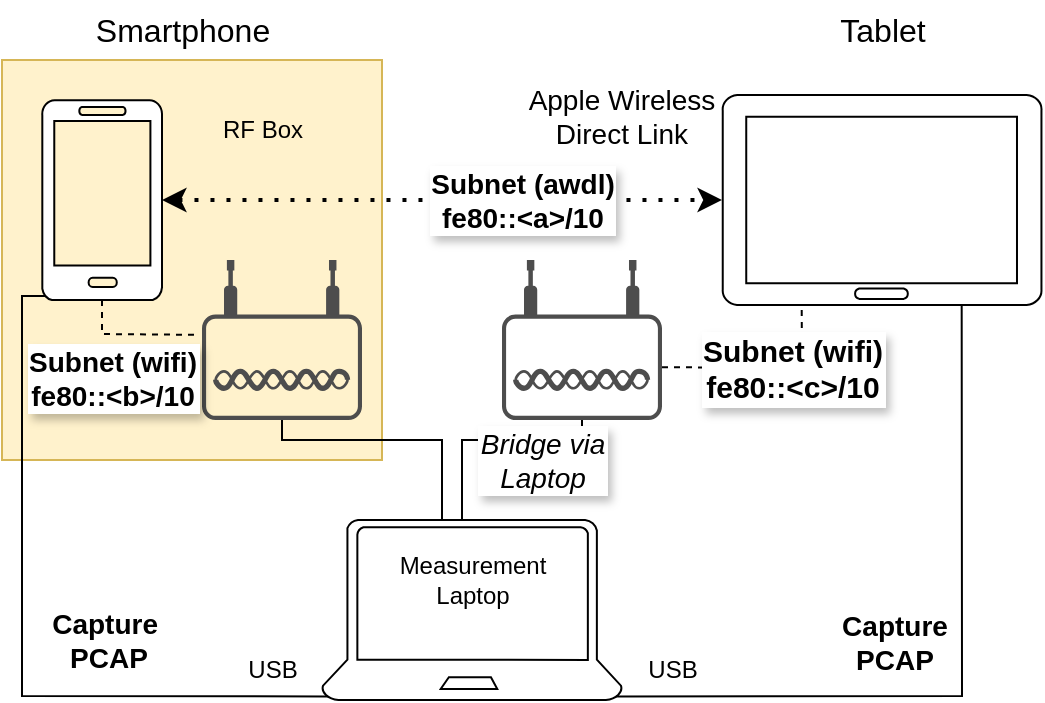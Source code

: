 <mxfile version="24.4.4" type="device">
  <diagram name="Page-1" id="tMPGpnKy-ZowUA-VL0b9">
    <mxGraphModel dx="273" dy="456" grid="1" gridSize="10" guides="1" tooltips="1" connect="1" arrows="1" fold="1" page="1" pageScale="1" pageWidth="850" pageHeight="1100" math="0" shadow="0">
      <root>
        <mxCell id="0" />
        <mxCell id="1" parent="0" />
        <mxCell id="voaq_ugr3uCPQvjhjeNq-1" value="" style="rounded=0;whiteSpace=wrap;html=1;fillColor=#fff2cc;strokeColor=#d6b656;" vertex="1" parent="1">
          <mxGeometry x="40" y="40" width="190" height="200" as="geometry" />
        </mxCell>
        <mxCell id="GLRb8waI0ZLwu5YfJsHA-3" value="" style="verticalLabelPosition=bottom;html=1;verticalAlign=top;align=center;shape=mxgraph.azure.mobile;pointerEvents=1;" parent="1" vertex="1">
          <mxGeometry x="60" y="60" width="60" height="100" as="geometry" />
        </mxCell>
        <mxCell id="GLRb8waI0ZLwu5YfJsHA-5" value="" style="verticalLabelPosition=bottom;html=1;verticalAlign=top;align=center;shape=mxgraph.azure.tablet;pointerEvents=1;" parent="1" vertex="1">
          <mxGeometry x="400" y="57.5" width="160" height="105" as="geometry" />
        </mxCell>
        <mxCell id="voaq_ugr3uCPQvjhjeNq-2" value="RF Box" style="text;html=1;align=center;verticalAlign=middle;resizable=0;points=[];autosize=1;strokeColor=none;fillColor=none;" vertex="1" parent="1">
          <mxGeometry x="140" y="60" width="60" height="30" as="geometry" />
        </mxCell>
        <mxCell id="voaq_ugr3uCPQvjhjeNq-3" value="Subnet (awdl)&lt;br&gt;&lt;div style=&quot;font-size: 14px;&quot;&gt;fe80::&amp;lt;a&amp;gt;/10&lt;br style=&quot;font-size: 14px;&quot;&gt;&lt;/div&gt;" style="endArrow=classic;dashed=1;html=1;dashPattern=1 3;strokeWidth=2;rounded=0;exitX=1;exitY=0.5;exitDx=0;exitDy=0;exitPerimeter=0;entryX=0;entryY=0.5;entryDx=0;entryDy=0;entryPerimeter=0;startArrow=classic;startFill=1;endFill=1;fontStyle=1;fontSize=14;labelBorderColor=#FFFFFF;textShadow=1;spacingLeft=0;spacingRight=0;spacing=2;" edge="1" parent="1" source="GLRb8waI0ZLwu5YfJsHA-3" target="GLRb8waI0ZLwu5YfJsHA-5">
          <mxGeometry x="0.286" width="50" height="50" relative="1" as="geometry">
            <mxPoint x="360" y="250" as="sourcePoint" />
            <mxPoint x="410" y="200" as="targetPoint" />
            <mxPoint as="offset" />
          </mxGeometry>
        </mxCell>
        <mxCell id="voaq_ugr3uCPQvjhjeNq-4" value="Smartphone" style="text;html=1;align=center;verticalAlign=middle;resizable=0;points=[];autosize=1;strokeColor=none;fillColor=none;fontSize=16;" vertex="1" parent="1">
          <mxGeometry x="75" y="10" width="110" height="30" as="geometry" />
        </mxCell>
        <mxCell id="voaq_ugr3uCPQvjhjeNq-5" value="Apple Wireless Direct Link" style="text;whiteSpace=wrap;html=1;fontSize=14;align=center;" vertex="1" parent="1">
          <mxGeometry x="300" y="45" width="100" height="45" as="geometry" />
        </mxCell>
        <mxCell id="voaq_ugr3uCPQvjhjeNq-6" value="" style="verticalLabelPosition=bottom;html=1;verticalAlign=top;align=center;strokeColor=default;fillColor=#FFFFFF;shape=mxgraph.azure.laptop;pointerEvents=1;" vertex="1" parent="1">
          <mxGeometry x="200" y="270" width="150" height="90" as="geometry" />
        </mxCell>
        <mxCell id="voaq_ugr3uCPQvjhjeNq-8" value="&lt;div&gt;Capture&amp;nbsp;&lt;/div&gt;&lt;div&gt;PCAP&lt;/div&gt;" style="endArrow=none;html=1;rounded=0;exitX=0.03;exitY=0.98;exitDx=0;exitDy=0;exitPerimeter=0;entryX=0.02;entryY=0.98;entryDx=0;entryDy=0;entryPerimeter=0;fontSize=14;fontStyle=1" edge="1" parent="1" source="GLRb8waI0ZLwu5YfJsHA-3" target="voaq_ugr3uCPQvjhjeNq-6">
          <mxGeometry x="0.394" y="28" width="50" height="50" relative="1" as="geometry">
            <mxPoint x="360" y="220" as="sourcePoint" />
            <mxPoint x="410" y="170" as="targetPoint" />
            <Array as="points">
              <mxPoint x="50" y="158" />
              <mxPoint x="50" y="358" />
            </Array>
            <mxPoint as="offset" />
          </mxGeometry>
        </mxCell>
        <mxCell id="voaq_ugr3uCPQvjhjeNq-9" value="USB" style="text;html=1;align=center;verticalAlign=middle;resizable=0;points=[];autosize=1;strokeColor=none;fillColor=none;" vertex="1" parent="1">
          <mxGeometry x="150" y="330" width="50" height="30" as="geometry" />
        </mxCell>
        <mxCell id="voaq_ugr3uCPQvjhjeNq-10" value="Tablet" style="text;html=1;align=center;verticalAlign=middle;resizable=0;points=[];autosize=1;strokeColor=none;fillColor=none;fontSize=16;" vertex="1" parent="1">
          <mxGeometry x="445" y="10" width="70" height="30" as="geometry" />
        </mxCell>
        <mxCell id="voaq_ugr3uCPQvjhjeNq-11" value="&lt;div&gt;Capture&lt;/div&gt;&lt;div&gt;PCAP&lt;/div&gt;" style="endArrow=none;html=1;rounded=0;exitX=0.98;exitY=0.98;exitDx=0;exitDy=0;exitPerimeter=0;entryX=0.749;entryY=1.003;entryDx=0;entryDy=0;entryPerimeter=0;fontStyle=1;fontSize=14;" edge="1" parent="1" source="voaq_ugr3uCPQvjhjeNq-6" target="GLRb8waI0ZLwu5YfJsHA-5">
          <mxGeometry x="-0.245" y="27" width="50" height="50" relative="1" as="geometry">
            <mxPoint x="360" y="220" as="sourcePoint" />
            <mxPoint x="410" y="170" as="targetPoint" />
            <Array as="points">
              <mxPoint x="520" y="358" />
            </Array>
            <mxPoint as="offset" />
          </mxGeometry>
        </mxCell>
        <mxCell id="voaq_ugr3uCPQvjhjeNq-12" value="USB" style="text;html=1;align=center;verticalAlign=middle;resizable=0;points=[];autosize=1;strokeColor=none;fillColor=none;" vertex="1" parent="1">
          <mxGeometry x="350" y="330" width="50" height="30" as="geometry" />
        </mxCell>
        <mxCell id="voaq_ugr3uCPQvjhjeNq-13" value="&lt;div&gt;Measurement&lt;/div&gt;&lt;div&gt;Laptop&lt;br&gt;&lt;/div&gt;" style="text;html=1;align=center;verticalAlign=middle;resizable=0;points=[];autosize=1;strokeColor=none;fillColor=none;" vertex="1" parent="1">
          <mxGeometry x="225" y="280" width="100" height="40" as="geometry" />
        </mxCell>
        <mxCell id="voaq_ugr3uCPQvjhjeNq-14" value="" style="points=[[0.03,0.36,0],[0.18,0,0],[0.5,0.34,0],[0.82,0,0],[0.97,0.36,0],[1,0.67,0],[0.975,0.975,0],[0.5,1,0],[0.025,0.975,0],[0,0.67,0]];verticalLabelPosition=bottom;sketch=0;html=1;verticalAlign=top;aspect=fixed;align=center;pointerEvents=1;shape=mxgraph.cisco19.wireless_access_point;fillColor=#4D4D4D;strokeColor=none;" vertex="1" parent="1">
          <mxGeometry x="290" y="140" width="80" height="80" as="geometry" />
        </mxCell>
        <mxCell id="voaq_ugr3uCPQvjhjeNq-15" value="" style="points=[[0.03,0.36,0],[0.18,0,0],[0.5,0.34,0],[0.82,0,0],[0.97,0.36,0],[1,0.67,0],[0.975,0.975,0],[0.5,1,0],[0.025,0.975,0],[0,0.67,0]];verticalLabelPosition=bottom;sketch=0;html=1;verticalAlign=top;aspect=fixed;align=center;pointerEvents=1;shape=mxgraph.cisco19.wireless_access_point;fillColor=#4D4D4D;strokeColor=none;" vertex="1" parent="1">
          <mxGeometry x="140" y="140" width="80" height="80" as="geometry" />
        </mxCell>
        <mxCell id="voaq_ugr3uCPQvjhjeNq-16" value="&lt;div&gt;Subnet (wifi)&lt;br&gt;&lt;/div&gt;&lt;div&gt;fe80::&amp;lt;c&amp;gt;/10&lt;br&gt;&lt;/div&gt;" style="endArrow=none;dashed=1;html=1;rounded=0;exitX=1;exitY=0.67;exitDx=0;exitDy=0;exitPerimeter=0;entryX=0.249;entryY=0.997;entryDx=0;entryDy=0;entryPerimeter=0;fontStyle=1;fontSize=15;labelBorderColor=#FFFFFF;textShadow=1;" edge="1" parent="1" source="voaq_ugr3uCPQvjhjeNq-14" target="GLRb8waI0ZLwu5YfJsHA-5">
          <mxGeometry x="0.275" width="50" height="50" relative="1" as="geometry">
            <mxPoint x="360" y="290" as="sourcePoint" />
            <mxPoint x="410" y="240" as="targetPoint" />
            <Array as="points">
              <mxPoint x="440" y="194" />
            </Array>
            <mxPoint as="offset" />
          </mxGeometry>
        </mxCell>
        <mxCell id="voaq_ugr3uCPQvjhjeNq-20" value="&lt;div style=&quot;font-size: 14px;&quot;&gt;Subnet (wifi)&lt;br&gt;&lt;/div&gt;&lt;div style=&quot;font-size: 14px;&quot;&gt;fe80::&amp;lt;b&amp;gt;/10&lt;br style=&quot;font-size: 14px;&quot;&gt;&lt;/div&gt;" style="endArrow=none;dashed=1;html=1;rounded=0;exitX=0.5;exitY=1;exitDx=0;exitDy=0;exitPerimeter=0;entryX=-0.017;entryY=0.468;entryDx=0;entryDy=0;entryPerimeter=0;fontStyle=1;fontSize=14;labelBorderColor=#FFFFFF;textShadow=1;" edge="1" parent="1" source="GLRb8waI0ZLwu5YfJsHA-3" target="voaq_ugr3uCPQvjhjeNq-15">
          <mxGeometry x="-0.324" y="-22" width="50" height="50" relative="1" as="geometry">
            <mxPoint x="360" y="250" as="sourcePoint" />
            <mxPoint x="410" y="200" as="targetPoint" />
            <Array as="points">
              <mxPoint x="90" y="177" />
            </Array>
            <mxPoint as="offset" />
          </mxGeometry>
        </mxCell>
        <mxCell id="voaq_ugr3uCPQvjhjeNq-22" value="&lt;div style=&quot;font-size: 14px;&quot;&gt;Bridge via&lt;/div&gt;&lt;div style=&quot;font-size: 14px;&quot;&gt;Laptop&lt;br style=&quot;font-size: 14px;&quot;&gt;&lt;/div&gt;" style="endArrow=none;html=1;rounded=0;exitX=0.5;exitY=1;exitDx=0;exitDy=0;exitPerimeter=0;entryX=0.5;entryY=1;entryDx=0;entryDy=0;entryPerimeter=0;fontStyle=2;fontSize=14;labelBorderColor=#FFFFFF;textShadow=1;" edge="1" parent="1" source="voaq_ugr3uCPQvjhjeNq-15" target="voaq_ugr3uCPQvjhjeNq-14">
          <mxGeometry x="0.76" y="-10" width="50" height="50" relative="1" as="geometry">
            <mxPoint x="360" y="270" as="sourcePoint" />
            <mxPoint x="330" y="230" as="targetPoint" />
            <Array as="points">
              <mxPoint x="180" y="230" />
              <mxPoint x="260" y="230" />
              <mxPoint x="260" y="270" />
              <mxPoint x="270" y="270" />
              <mxPoint x="270" y="230" />
              <mxPoint x="330" y="230" />
            </Array>
            <mxPoint as="offset" />
          </mxGeometry>
        </mxCell>
      </root>
    </mxGraphModel>
  </diagram>
</mxfile>
